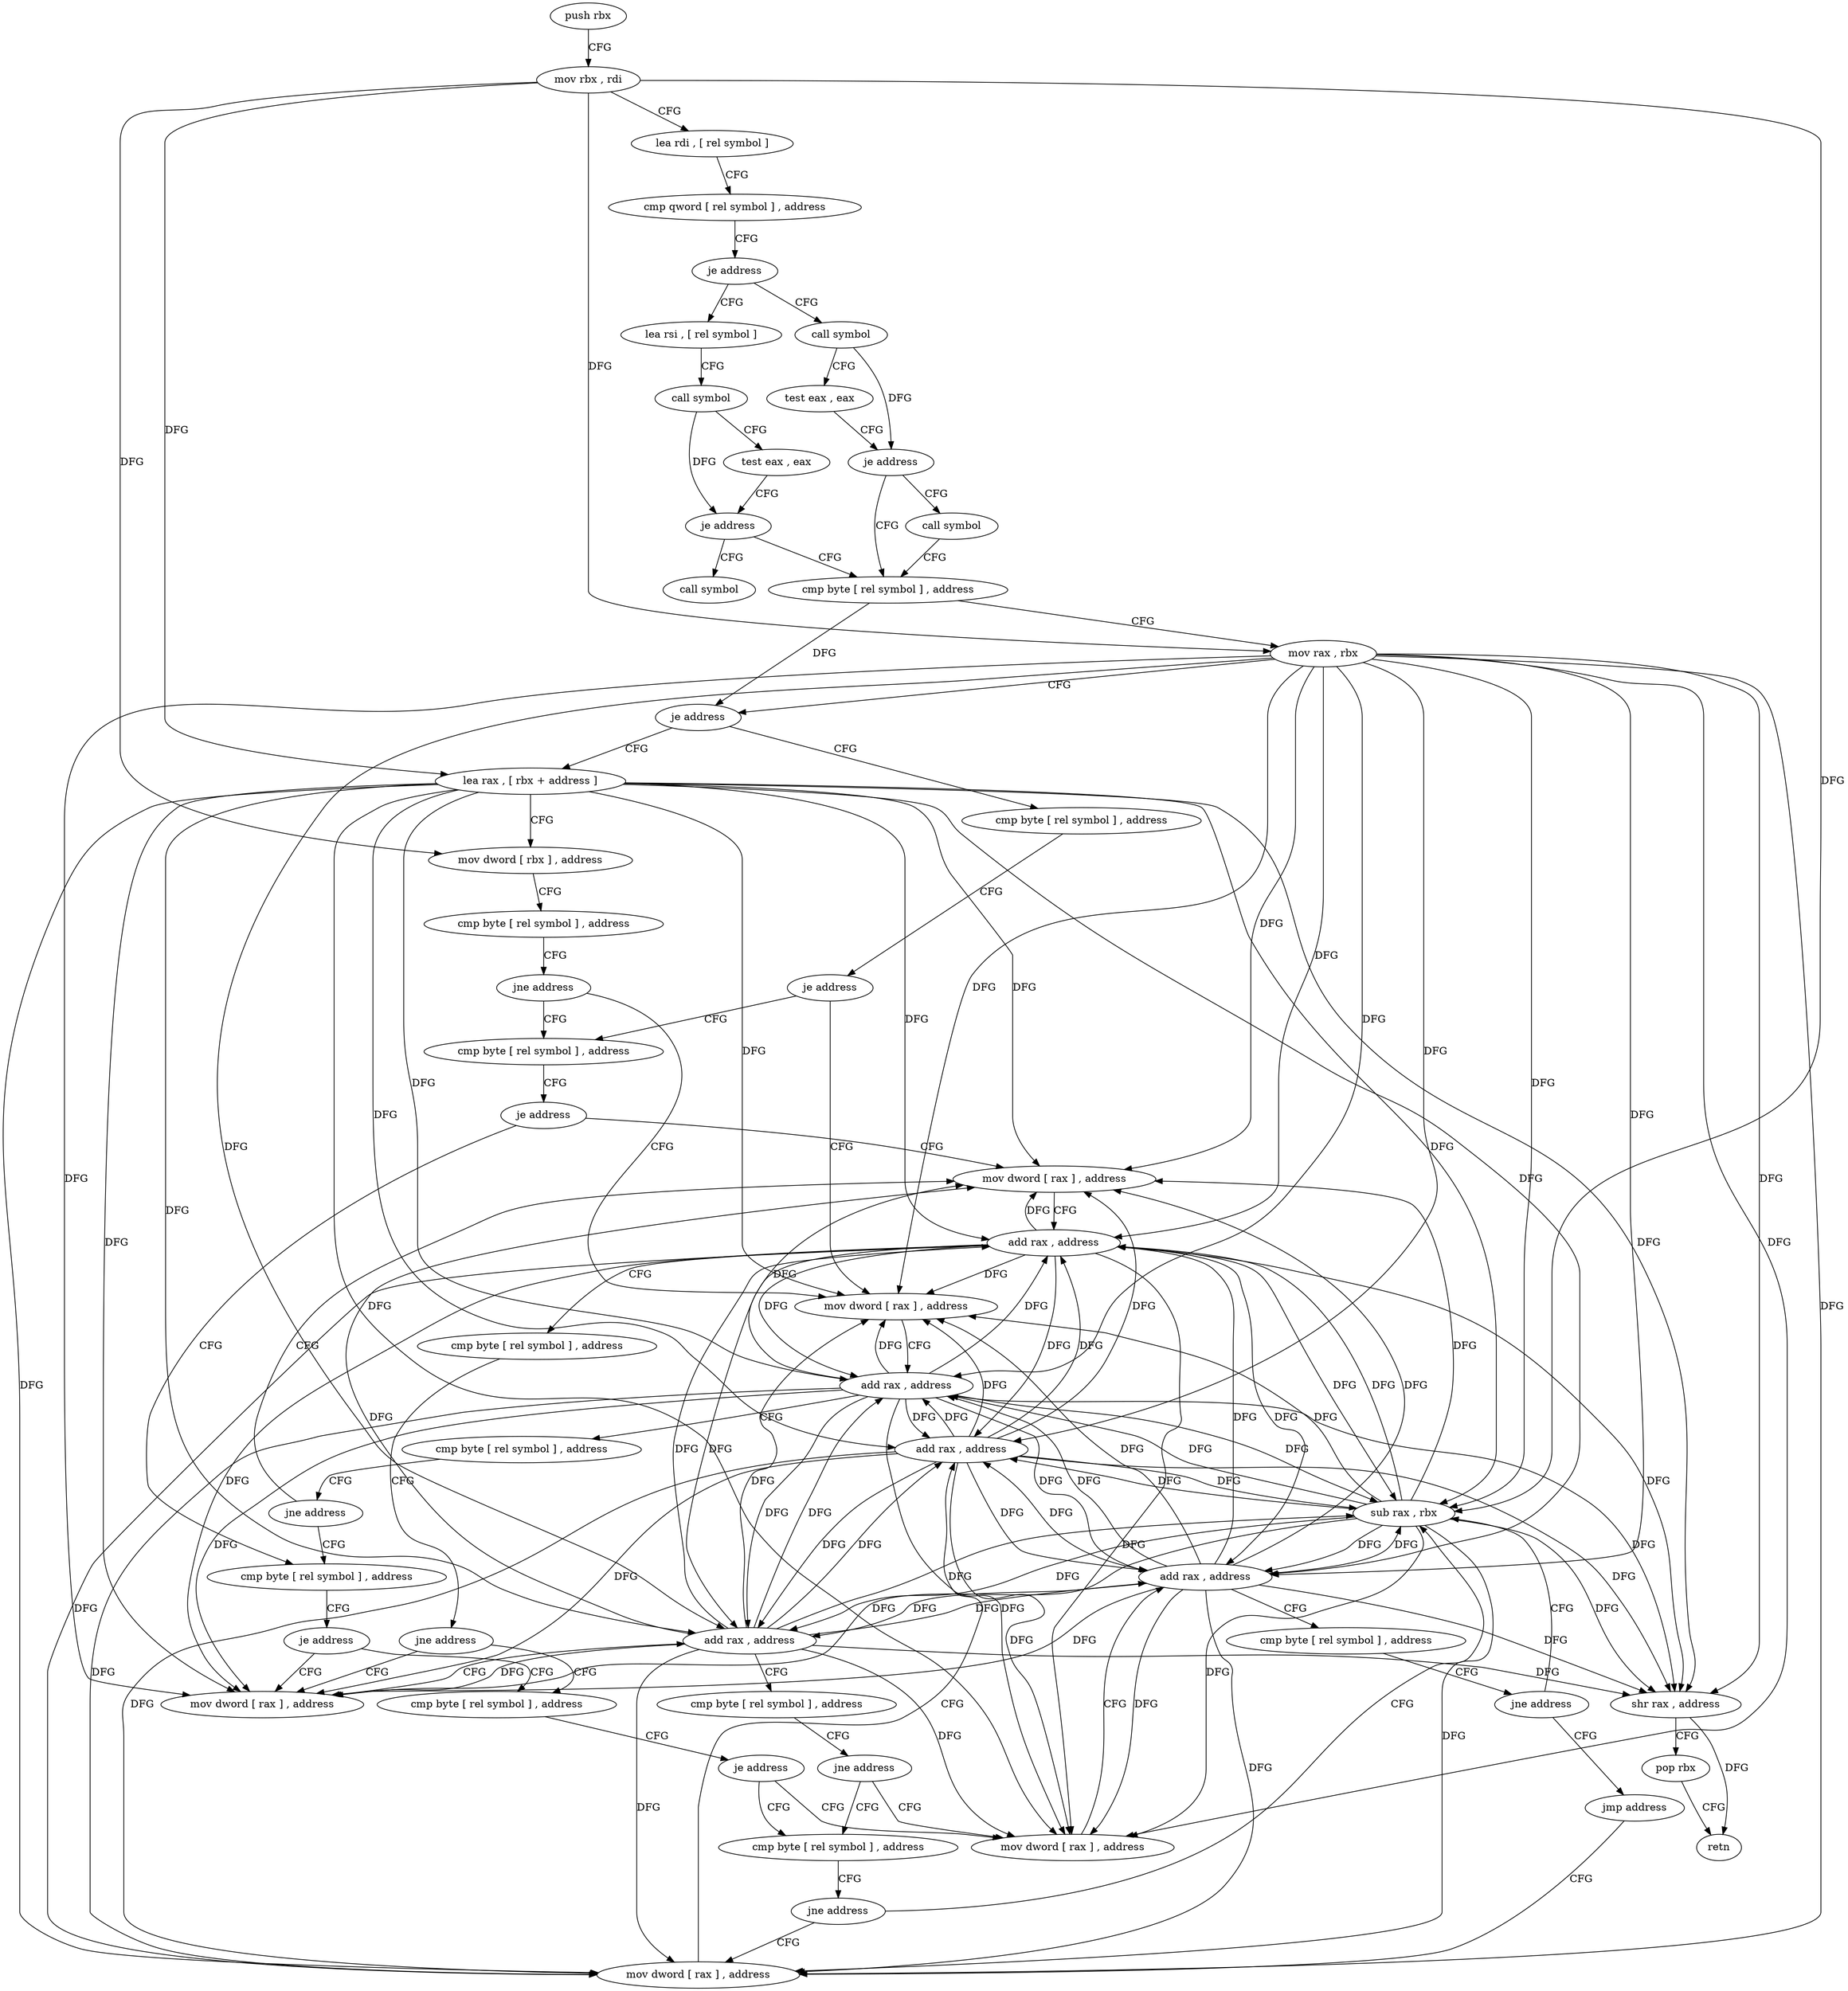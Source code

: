 digraph "func" {
"175696" [label = "push rbx" ]
"175697" [label = "mov rbx , rdi" ]
"175700" [label = "lea rdi , [ rel symbol ]" ]
"175707" [label = "cmp qword [ rel symbol ] , address" ]
"175715" [label = "je address" ]
"175738" [label = "call symbol" ]
"175717" [label = "lea rsi , [ rel symbol ]" ]
"175743" [label = "test eax , eax" ]
"175745" [label = "je address" ]
"175752" [label = "cmp byte [ rel symbol ] , address" ]
"175747" [label = "call symbol" ]
"175724" [label = "call symbol" ]
"175729" [label = "test eax , eax" ]
"175731" [label = "je address" ]
"175733" [label = "call symbol" ]
"175759" [label = "mov rax , rbx" ]
"175762" [label = "je address" ]
"175828" [label = "lea rax , [ rbx + address ]" ]
"175764" [label = "cmp byte [ rel symbol ] , address" ]
"175832" [label = "mov dword [ rbx ] , address" ]
"175838" [label = "cmp byte [ rel symbol ] , address" ]
"175845" [label = "jne address" ]
"175773" [label = "cmp byte [ rel symbol ] , address" ]
"175847" [label = "mov dword [ rax ] , address" ]
"175771" [label = "je address" ]
"175780" [label = "je address" ]
"175866" [label = "mov dword [ rax ] , address" ]
"175782" [label = "cmp byte [ rel symbol ] , address" ]
"175853" [label = "add rax , address" ]
"175857" [label = "cmp byte [ rel symbol ] , address" ]
"175864" [label = "jne address" ]
"175872" [label = "add rax , address" ]
"175876" [label = "cmp byte [ rel symbol ] , address" ]
"175883" [label = "jne address" ]
"175791" [label = "cmp byte [ rel symbol ] , address" ]
"175885" [label = "mov dword [ rax ] , address" ]
"175789" [label = "je address" ]
"175798" [label = "je address" ]
"175904" [label = "mov dword [ rax ] , address" ]
"175800" [label = "cmp byte [ rel symbol ] , address" ]
"175891" [label = "add rax , address" ]
"175895" [label = "cmp byte [ rel symbol ] , address" ]
"175902" [label = "jne address" ]
"175910" [label = "add rax , address" ]
"175914" [label = "cmp byte [ rel symbol ] , address" ]
"175921" [label = "jne address" ]
"175819" [label = "sub rax , rbx" ]
"175923" [label = "jmp address" ]
"175807" [label = "jne address" ]
"175809" [label = "mov dword [ rax ] , address" ]
"175822" [label = "shr rax , address" ]
"175826" [label = "pop rbx" ]
"175827" [label = "retn" ]
"175815" [label = "add rax , address" ]
"175696" -> "175697" [ label = "CFG" ]
"175697" -> "175700" [ label = "CFG" ]
"175697" -> "175759" [ label = "DFG" ]
"175697" -> "175828" [ label = "DFG" ]
"175697" -> "175832" [ label = "DFG" ]
"175697" -> "175819" [ label = "DFG" ]
"175700" -> "175707" [ label = "CFG" ]
"175707" -> "175715" [ label = "CFG" ]
"175715" -> "175738" [ label = "CFG" ]
"175715" -> "175717" [ label = "CFG" ]
"175738" -> "175743" [ label = "CFG" ]
"175738" -> "175745" [ label = "DFG" ]
"175717" -> "175724" [ label = "CFG" ]
"175743" -> "175745" [ label = "CFG" ]
"175745" -> "175752" [ label = "CFG" ]
"175745" -> "175747" [ label = "CFG" ]
"175752" -> "175759" [ label = "CFG" ]
"175752" -> "175762" [ label = "DFG" ]
"175747" -> "175752" [ label = "CFG" ]
"175724" -> "175729" [ label = "CFG" ]
"175724" -> "175731" [ label = "DFG" ]
"175729" -> "175731" [ label = "CFG" ]
"175731" -> "175752" [ label = "CFG" ]
"175731" -> "175733" [ label = "CFG" ]
"175759" -> "175762" [ label = "CFG" ]
"175759" -> "175847" [ label = "DFG" ]
"175759" -> "175853" [ label = "DFG" ]
"175759" -> "175866" [ label = "DFG" ]
"175759" -> "175872" [ label = "DFG" ]
"175759" -> "175885" [ label = "DFG" ]
"175759" -> "175891" [ label = "DFG" ]
"175759" -> "175904" [ label = "DFG" ]
"175759" -> "175910" [ label = "DFG" ]
"175759" -> "175819" [ label = "DFG" ]
"175759" -> "175822" [ label = "DFG" ]
"175759" -> "175809" [ label = "DFG" ]
"175759" -> "175815" [ label = "DFG" ]
"175762" -> "175828" [ label = "CFG" ]
"175762" -> "175764" [ label = "CFG" ]
"175828" -> "175832" [ label = "CFG" ]
"175828" -> "175847" [ label = "DFG" ]
"175828" -> "175853" [ label = "DFG" ]
"175828" -> "175866" [ label = "DFG" ]
"175828" -> "175872" [ label = "DFG" ]
"175828" -> "175885" [ label = "DFG" ]
"175828" -> "175891" [ label = "DFG" ]
"175828" -> "175904" [ label = "DFG" ]
"175828" -> "175910" [ label = "DFG" ]
"175828" -> "175819" [ label = "DFG" ]
"175828" -> "175822" [ label = "DFG" ]
"175828" -> "175809" [ label = "DFG" ]
"175828" -> "175815" [ label = "DFG" ]
"175764" -> "175771" [ label = "CFG" ]
"175832" -> "175838" [ label = "CFG" ]
"175838" -> "175845" [ label = "CFG" ]
"175845" -> "175773" [ label = "CFG" ]
"175845" -> "175847" [ label = "CFG" ]
"175773" -> "175780" [ label = "CFG" ]
"175847" -> "175853" [ label = "CFG" ]
"175771" -> "175847" [ label = "CFG" ]
"175771" -> "175773" [ label = "CFG" ]
"175780" -> "175866" [ label = "CFG" ]
"175780" -> "175782" [ label = "CFG" ]
"175866" -> "175872" [ label = "CFG" ]
"175782" -> "175789" [ label = "CFG" ]
"175853" -> "175857" [ label = "CFG" ]
"175853" -> "175847" [ label = "DFG" ]
"175853" -> "175866" [ label = "DFG" ]
"175853" -> "175872" [ label = "DFG" ]
"175853" -> "175885" [ label = "DFG" ]
"175853" -> "175891" [ label = "DFG" ]
"175853" -> "175904" [ label = "DFG" ]
"175853" -> "175910" [ label = "DFG" ]
"175853" -> "175819" [ label = "DFG" ]
"175853" -> "175822" [ label = "DFG" ]
"175853" -> "175809" [ label = "DFG" ]
"175853" -> "175815" [ label = "DFG" ]
"175857" -> "175864" [ label = "CFG" ]
"175864" -> "175782" [ label = "CFG" ]
"175864" -> "175866" [ label = "CFG" ]
"175872" -> "175876" [ label = "CFG" ]
"175872" -> "175847" [ label = "DFG" ]
"175872" -> "175853" [ label = "DFG" ]
"175872" -> "175866" [ label = "DFG" ]
"175872" -> "175885" [ label = "DFG" ]
"175872" -> "175891" [ label = "DFG" ]
"175872" -> "175904" [ label = "DFG" ]
"175872" -> "175910" [ label = "DFG" ]
"175872" -> "175819" [ label = "DFG" ]
"175872" -> "175822" [ label = "DFG" ]
"175872" -> "175809" [ label = "DFG" ]
"175872" -> "175815" [ label = "DFG" ]
"175876" -> "175883" [ label = "CFG" ]
"175883" -> "175791" [ label = "CFG" ]
"175883" -> "175885" [ label = "CFG" ]
"175791" -> "175798" [ label = "CFG" ]
"175885" -> "175891" [ label = "CFG" ]
"175789" -> "175885" [ label = "CFG" ]
"175789" -> "175791" [ label = "CFG" ]
"175798" -> "175904" [ label = "CFG" ]
"175798" -> "175800" [ label = "CFG" ]
"175904" -> "175910" [ label = "CFG" ]
"175800" -> "175807" [ label = "CFG" ]
"175891" -> "175895" [ label = "CFG" ]
"175891" -> "175847" [ label = "DFG" ]
"175891" -> "175853" [ label = "DFG" ]
"175891" -> "175866" [ label = "DFG" ]
"175891" -> "175872" [ label = "DFG" ]
"175891" -> "175885" [ label = "DFG" ]
"175891" -> "175904" [ label = "DFG" ]
"175891" -> "175910" [ label = "DFG" ]
"175891" -> "175819" [ label = "DFG" ]
"175891" -> "175822" [ label = "DFG" ]
"175891" -> "175809" [ label = "DFG" ]
"175891" -> "175815" [ label = "DFG" ]
"175895" -> "175902" [ label = "CFG" ]
"175902" -> "175800" [ label = "CFG" ]
"175902" -> "175904" [ label = "CFG" ]
"175910" -> "175914" [ label = "CFG" ]
"175910" -> "175847" [ label = "DFG" ]
"175910" -> "175853" [ label = "DFG" ]
"175910" -> "175866" [ label = "DFG" ]
"175910" -> "175872" [ label = "DFG" ]
"175910" -> "175885" [ label = "DFG" ]
"175910" -> "175891" [ label = "DFG" ]
"175910" -> "175904" [ label = "DFG" ]
"175910" -> "175819" [ label = "DFG" ]
"175910" -> "175822" [ label = "DFG" ]
"175910" -> "175809" [ label = "DFG" ]
"175910" -> "175815" [ label = "DFG" ]
"175914" -> "175921" [ label = "CFG" ]
"175921" -> "175819" [ label = "CFG" ]
"175921" -> "175923" [ label = "CFG" ]
"175819" -> "175822" [ label = "DFG" ]
"175819" -> "175847" [ label = "DFG" ]
"175819" -> "175853" [ label = "DFG" ]
"175819" -> "175866" [ label = "DFG" ]
"175819" -> "175872" [ label = "DFG" ]
"175819" -> "175885" [ label = "DFG" ]
"175819" -> "175891" [ label = "DFG" ]
"175819" -> "175904" [ label = "DFG" ]
"175819" -> "175910" [ label = "DFG" ]
"175819" -> "175809" [ label = "DFG" ]
"175819" -> "175815" [ label = "DFG" ]
"175923" -> "175809" [ label = "CFG" ]
"175807" -> "175819" [ label = "CFG" ]
"175807" -> "175809" [ label = "CFG" ]
"175809" -> "175815" [ label = "CFG" ]
"175822" -> "175826" [ label = "CFG" ]
"175822" -> "175827" [ label = "DFG" ]
"175826" -> "175827" [ label = "CFG" ]
"175815" -> "175819" [ label = "DFG" ]
"175815" -> "175847" [ label = "DFG" ]
"175815" -> "175853" [ label = "DFG" ]
"175815" -> "175866" [ label = "DFG" ]
"175815" -> "175872" [ label = "DFG" ]
"175815" -> "175885" [ label = "DFG" ]
"175815" -> "175891" [ label = "DFG" ]
"175815" -> "175904" [ label = "DFG" ]
"175815" -> "175910" [ label = "DFG" ]
"175815" -> "175822" [ label = "DFG" ]
"175815" -> "175809" [ label = "DFG" ]
}
